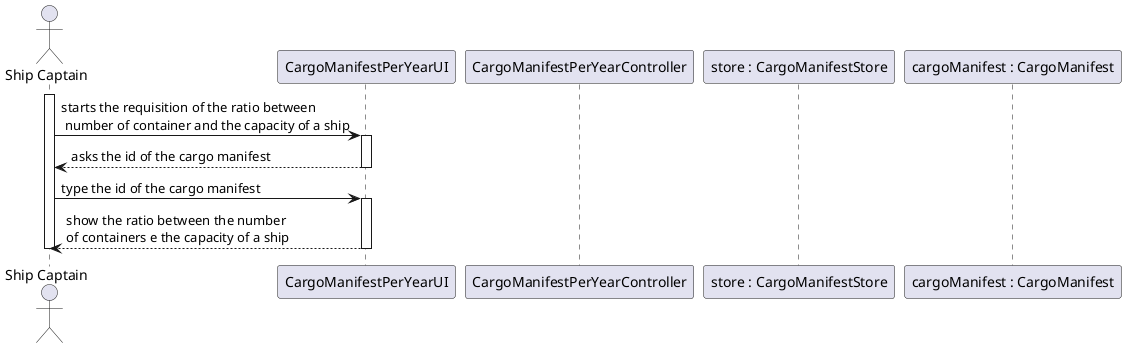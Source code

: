 @startuml
'https://plantuml.com/sequence-diagram

actor "Ship Captain" as SC
participant "CargoManifestPerYearUI" as UI
participant "CargoManifestPerYearController" as CT
participant "store : CargoManifestStore" as ST
participant "cargoManifest : CargoManifest" as CM


activate SC
SC->UI : starts the requisition of the ratio between\n number of container and the capacity of a ship
activate UI

UI --> SC : asks the id of the cargo manifest
deactivate UI
SC -> UI : type the id of the cargo manifest
activate UI
UI-->SC : show the ratio between the number \nof containers e the capacity of a ship
deactivate UI
deactivate SC

@enduml